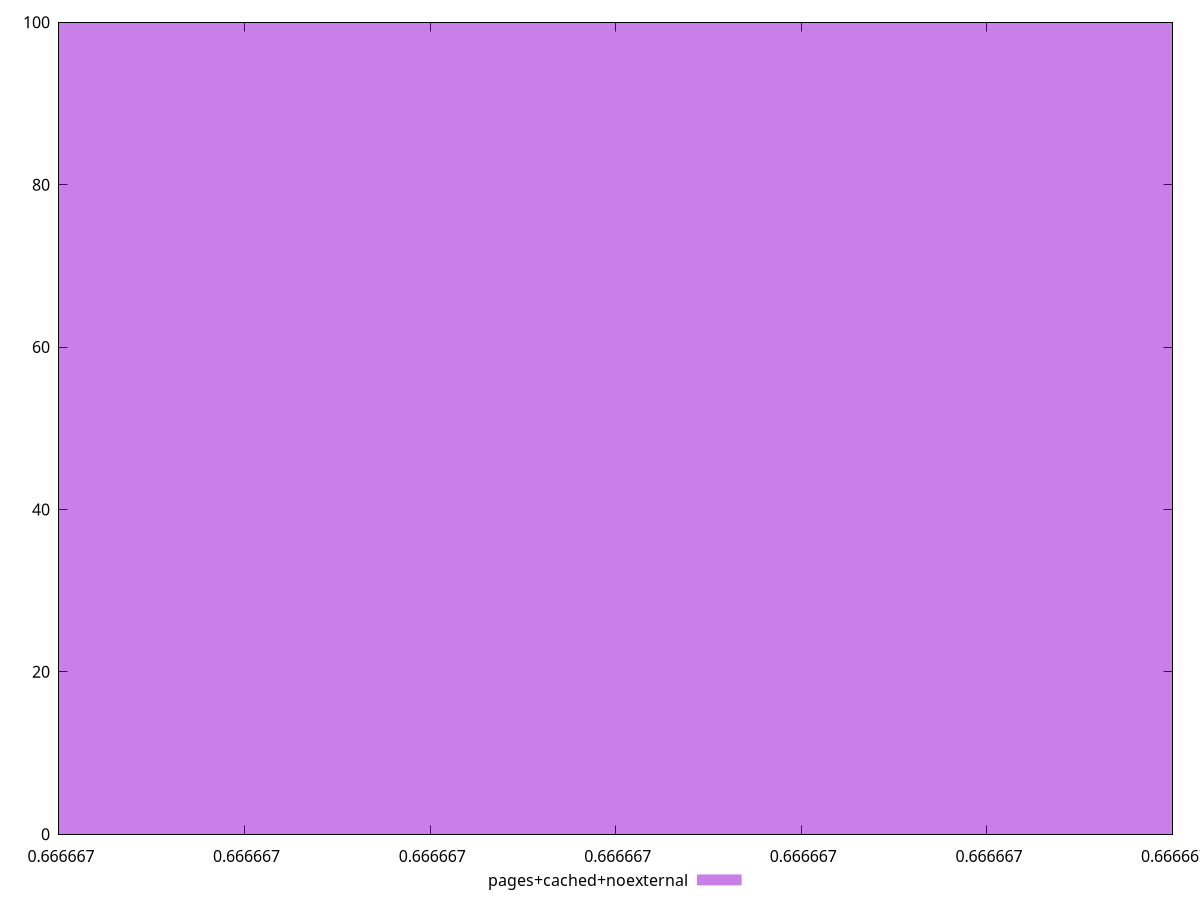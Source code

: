 $_pagesCachedNoexternal <<EOF
0.6666666666666667 100
EOF
set key outside below
set terminal pngcairo
set output "report_00006_2020-11-02T20-21-41.718Z/uses-text-compression/pages+cached+noexternal//hist.png"
set yrange [0:100]
set boxwidth 6.052287179021177e-16
set style fill transparent solid 0.5 noborder
plot $_pagesCachedNoexternal title "pages+cached+noexternal" with boxes ,